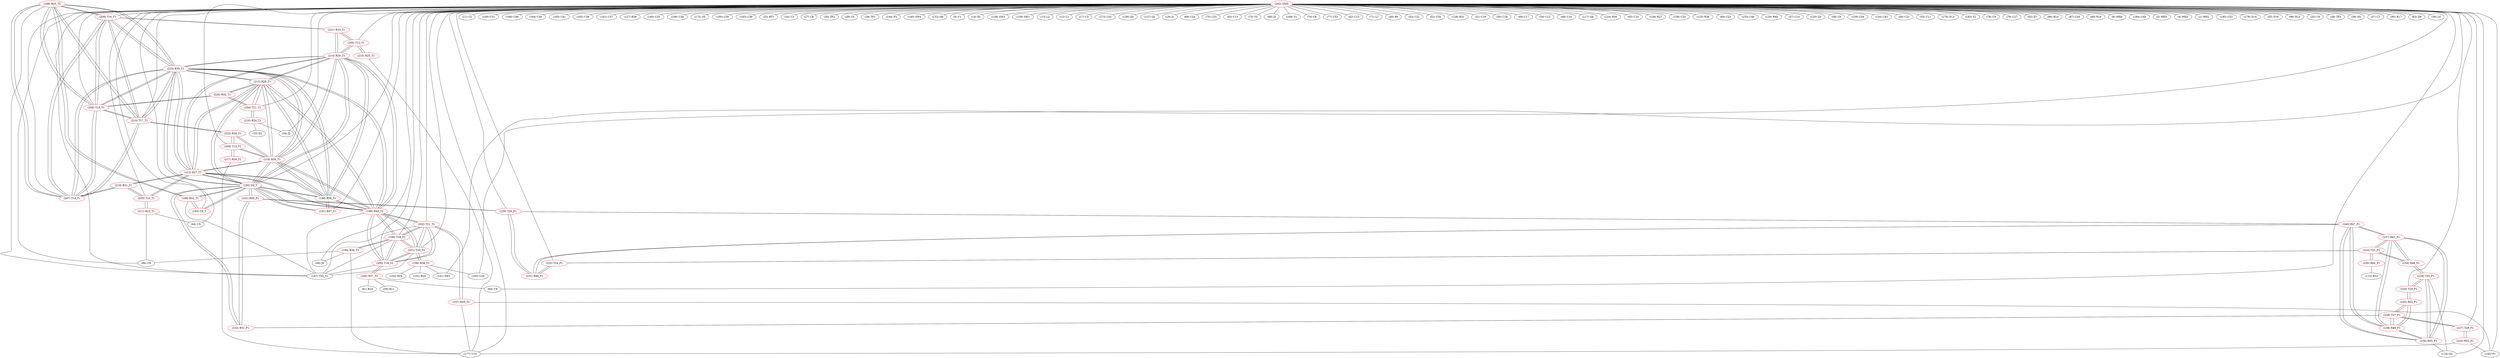 graph {
	188 [label="(188) R35_T2" color=red]
	209 [label="(209) T16_T1"]
	208 [label="(208) T15_T1"]
	223 [label="(223) R35_T1"]
	207 [label="(207) T14_T1"]
	210 [label="(210) T17_T1"]
	189 [label="(189) R52_T1"]
	187 [label="(187) T22_T1"]
	189 [label="(189) R52_T1" color=red]
	192 [label="(192) D2_T"]
	193 [label="(193) C8_T"]
	188 [label="(188) R35_T2"]
	187 [label="(187) T22_T1"]
	190 [label="(190) R58_T1" color=red]
	191 [label="(191) R57_T1"]
	192 [label="(192) D2_T"]
	214 [label="(214) R29_T1"]
	223 [label="(223) R35_T1"]
	198 [label="(198) R40_T2"]
	218 [label="(218) R30_T1"]
	212 [label="(212) R27_T1"]
	213 [label="(213) R28_T1"]
	191 [label="(191) R57_T1" color=red]
	190 [label="(190) R58_T1"]
	192 [label="(192) D2_T"]
	192 [label="(192) D2_T" color=red]
	189 [label="(189) R52_T1"]
	193 [label="(193) C8_T"]
	190 [label="(190) R58_T1"]
	191 [label="(191) R57_T1"]
	214 [label="(214) R29_T1"]
	223 [label="(223) R35_T1"]
	198 [label="(198) R40_T2"]
	218 [label="(218) R30_T1"]
	212 [label="(212) R27_T1"]
	213 [label="(213) R28_T1"]
	232 [label="(232) R51_P1"]
	241 [label="(241) R50_P1"]
	193 [label="(193) C8_T" color=red]
	192 [label="(192) D2_T"]
	189 [label="(189) R52_T1"]
	194 [label="(194) R36_T2" color=red]
	177 [label="(177) U10"]
	46 [label="(46) J4"]
	66 [label="(66) U6"]
	199 [label="(199) T18_T2"]
	195 [label="(195) R37_T2" color=red]
	64 [label="(64) U8"]
	61 [label="(61) R10"]
	59 [label="(59) R11"]
	200 [label="(200) T19_T2"]
	196 [label="(196) R38_T2" color=red]
	101 [label="(101) R20"]
	141 [label="(141) SW2"]
	102 [label="(102) R24"]
	103 [label="(103) C29"]
	201 [label="(201) T20_T2"]
	197 [label="(197) R39_T2" color=red]
	177 [label="(177) U10"]
	143 [label="(143) P1"]
	202 [label="(202) T21_T2"]
	198 [label="(198) R40_T2" color=red]
	214 [label="(214) R29_T1"]
	223 [label="(223) R35_T1"]
	218 [label="(218) R30_T1"]
	192 [label="(192) D2_T"]
	190 [label="(190) R58_T1"]
	212 [label="(212) R27_T1"]
	213 [label="(213) R28_T1"]
	187 [label="(187) T22_T1"]
	200 [label="(200) T19_T2"]
	199 [label="(199) T18_T2"]
	202 [label="(202) T21_T2"]
	201 [label="(201) T20_T2"]
	199 [label="(199) T18_T2" color=red]
	187 [label="(187) T22_T1"]
	200 [label="(200) T19_T2"]
	198 [label="(198) R40_T2"]
	202 [label="(202) T21_T2"]
	201 [label="(201) T20_T2"]
	194 [label="(194) R36_T2"]
	200 [label="(200) T19_T2" color=red]
	187 [label="(187) T22_T1"]
	199 [label="(199) T18_T2"]
	198 [label="(198) R40_T2"]
	202 [label="(202) T21_T2"]
	201 [label="(201) T20_T2"]
	195 [label="(195) R37_T2"]
	201 [label="(201) T20_T2" color=red]
	187 [label="(187) T22_T1"]
	200 [label="(200) T19_T2"]
	199 [label="(199) T18_T2"]
	198 [label="(198) R40_T2"]
	202 [label="(202) T21_T2"]
	196 [label="(196) R38_T2"]
	202 [label="(202) T21_T2" color=red]
	187 [label="(187) T22_T1"]
	200 [label="(200) T19_T2"]
	199 [label="(199) T18_T2"]
	198 [label="(198) R40_T2"]
	201 [label="(201) T20_T2"]
	197 [label="(197) R39_T2"]
	203 [label="(203) T10_T1" color=red]
	211 [label="(211) R23_T1"]
	219 [label="(219) R31_T1"]
	212 [label="(212) R27_T1"]
	204 [label="(204) T11_T1" color=red]
	216 [label="(216) R24_T1"]
	220 [label="(220) R32_T1"]
	213 [label="(213) R28_T1"]
	205 [label="(205) T12_T1" color=red]
	221 [label="(221) R33_T1"]
	214 [label="(214) R29_T1"]
	215 [label="(215) R25_T1"]
	206 [label="(206) T13_T1" color=red]
	218 [label="(218) R30_T1"]
	222 [label="(222) R34_T1"]
	217 [label="(217) R26_T1"]
	207 [label="(207) T14_T1" color=red]
	209 [label="(209) T16_T1"]
	208 [label="(208) T15_T1"]
	223 [label="(223) R35_T1"]
	210 [label="(210) T17_T1"]
	188 [label="(188) R35_T2"]
	219 [label="(219) R31_T1"]
	208 [label="(208) T15_T1" color=red]
	209 [label="(209) T16_T1"]
	223 [label="(223) R35_T1"]
	207 [label="(207) T14_T1"]
	210 [label="(210) T17_T1"]
	188 [label="(188) R35_T2"]
	220 [label="(220) R32_T1"]
	209 [label="(209) T16_T1" color=red]
	208 [label="(208) T15_T1"]
	223 [label="(223) R35_T1"]
	207 [label="(207) T14_T1"]
	210 [label="(210) T17_T1"]
	188 [label="(188) R35_T2"]
	221 [label="(221) R33_T1"]
	210 [label="(210) T17_T1" color=red]
	209 [label="(209) T16_T1"]
	208 [label="(208) T15_T1"]
	223 [label="(223) R35_T1"]
	207 [label="(207) T14_T1"]
	188 [label="(188) R35_T2"]
	222 [label="(222) R34_T1"]
	211 [label="(211) R23_T1" color=red]
	44 [label="(44) U5"]
	66 [label="(66) U6"]
	203 [label="(203) T10_T1"]
	212 [label="(212) R27_T1" color=red]
	214 [label="(214) R29_T1"]
	223 [label="(223) R35_T1"]
	198 [label="(198) R40_T2"]
	218 [label="(218) R30_T1"]
	192 [label="(192) D2_T"]
	190 [label="(190) R58_T1"]
	213 [label="(213) R28_T1"]
	203 [label="(203) T10_T1"]
	219 [label="(219) R31_T1"]
	213 [label="(213) R28_T1" color=red]
	214 [label="(214) R29_T1"]
	223 [label="(223) R35_T1"]
	198 [label="(198) R40_T2"]
	218 [label="(218) R30_T1"]
	192 [label="(192) D2_T"]
	190 [label="(190) R58_T1"]
	212 [label="(212) R27_T1"]
	220 [label="(220) R32_T1"]
	204 [label="(204) T11_T1"]
	214 [label="(214) R29_T1" color=red]
	223 [label="(223) R35_T1"]
	198 [label="(198) R40_T2"]
	218 [label="(218) R30_T1"]
	192 [label="(192) D2_T"]
	190 [label="(190) R58_T1"]
	212 [label="(212) R27_T1"]
	213 [label="(213) R28_T1"]
	221 [label="(221) R33_T1"]
	205 [label="(205) T12_T1"]
	215 [label="(215) R25_T1" color=red]
	177 [label="(177) U10"]
	205 [label="(205) T12_T1"]
	216 [label="(216) R24_T1" color=red]
	34 [label="(34) J2"]
	33 [label="(33) D2"]
	204 [label="(204) T11_T1"]
	217 [label="(217) R26_T1" color=red]
	177 [label="(177) U10"]
	206 [label="(206) T13_T1"]
	218 [label="(218) R30_T1" color=red]
	214 [label="(214) R29_T1"]
	223 [label="(223) R35_T1"]
	198 [label="(198) R40_T2"]
	192 [label="(192) D2_T"]
	190 [label="(190) R58_T1"]
	212 [label="(212) R27_T1"]
	213 [label="(213) R28_T1"]
	222 [label="(222) R34_T1"]
	206 [label="(206) T13_T1"]
	219 [label="(219) R31_T1" color=red]
	203 [label="(203) T10_T1"]
	212 [label="(212) R27_T1"]
	207 [label="(207) T14_T1"]
	220 [label="(220) R32_T1" color=red]
	208 [label="(208) T15_T1"]
	213 [label="(213) R28_T1"]
	204 [label="(204) T11_T1"]
	221 [label="(221) R33_T1" color=red]
	209 [label="(209) T16_T1"]
	214 [label="(214) R29_T1"]
	205 [label="(205) T12_T1"]
	222 [label="(222) R34_T1" color=red]
	210 [label="(210) T17_T1"]
	218 [label="(218) R30_T1"]
	206 [label="(206) T13_T1"]
	223 [label="(223) R35_T1" color=red]
	214 [label="(214) R29_T1"]
	198 [label="(198) R40_T2"]
	218 [label="(218) R30_T1"]
	192 [label="(192) D2_T"]
	190 [label="(190) R58_T1"]
	212 [label="(212) R27_T1"]
	213 [label="(213) R28_T1"]
	209 [label="(209) T16_T1"]
	208 [label="(208) T15_T1"]
	207 [label="(207) T14_T1"]
	210 [label="(210) T17_T1"]
	188 [label="(188) R35_T2"]
	224 [label="(224) T23_P1" color=red]
	234 [label="(234) R48_P1"]
	237 [label="(237) R43_P1"]
	225 [label="(225) T24_P1"]
	230 [label="(230) R44_P1"]
	225 [label="(225) T24_P1" color=red]
	231 [label="(231) R46_P1"]
	224 [label="(224) T23_P1"]
	226 [label="(226) T27_P1" color=red]
	232 [label="(232) R51_P1"]
	227 [label="(227) T28_P1"]
	235 [label="(235) R53_P1"]
	238 [label="(238) R49_P1"]
	227 [label="(227) T28_P1" color=red]
	233 [label="(233) R52_P1"]
	226 [label="(226) T27_P1"]
	228 [label="(228) T25_P1" color=red]
	229 [label="(229) T29_P1"]
	234 [label="(234) R48_P1"]
	236 [label="(236) R45_P1"]
	114 [label="(114) Q2"]
	229 [label="(229) T29_P1" color=red]
	228 [label="(228) T25_P1"]
	235 [label="(235) R53_P1"]
	230 [label="(230) R44_P1" color=red]
	115 [label="(115) R32"]
	224 [label="(224) T23_P1"]
	231 [label="(231) R46_P1" color=red]
	239 [label="(239) T26_P1"]
	240 [label="(240) R47_P1"]
	225 [label="(225) T24_P1"]
	232 [label="(232) R51_P1" color=red]
	226 [label="(226) T27_P1"]
	241 [label="(241) R50_P1"]
	192 [label="(192) D2_T"]
	233 [label="(233) R52_P1" color=red]
	177 [label="(177) U10"]
	143 [label="(143) P1"]
	227 [label="(227) T28_P1"]
	234 [label="(234) R48_P1" color=red]
	228 [label="(228) T25_P1"]
	224 [label="(224) T23_P1"]
	237 [label="(237) R43_P1"]
	235 [label="(235) R53_P1" color=red]
	229 [label="(229) T29_P1"]
	226 [label="(226) T27_P1"]
	238 [label="(238) R49_P1"]
	236 [label="(236) R45_P1" color=red]
	240 [label="(240) R47_P1"]
	237 [label="(237) R43_P1"]
	238 [label="(238) R49_P1"]
	228 [label="(228) T25_P1"]
	114 [label="(114) Q2"]
	237 [label="(237) R43_P1" color=red]
	234 [label="(234) R48_P1"]
	224 [label="(224) T23_P1"]
	240 [label="(240) R47_P1"]
	236 [label="(236) R45_P1"]
	238 [label="(238) R49_P1"]
	238 [label="(238) R49_P1" color=red]
	240 [label="(240) R47_P1"]
	236 [label="(236) R45_P1"]
	237 [label="(237) R43_P1"]
	226 [label="(226) T27_P1"]
	235 [label="(235) R53_P1"]
	239 [label="(239) T26_P1" color=red]
	241 [label="(241) R50_P1"]
	231 [label="(231) R46_P1"]
	240 [label="(240) R47_P1"]
	240 [label="(240) R47_P1" color=red]
	236 [label="(236) R45_P1"]
	237 [label="(237) R43_P1"]
	238 [label="(238) R49_P1"]
	239 [label="(239) T26_P1"]
	231 [label="(231) R46_P1"]
	241 [label="(241) R50_P1" color=red]
	239 [label="(239) T26_P1"]
	232 [label="(232) R51_P1"]
	192 [label="(192) D2_T"]
	242 [label="(242) GND" color=red]
	11 [label="(11) C2"]
	109 [label="(109) C31"]
	166 [label="(166) C48"]
	164 [label="(164) C40"]
	165 [label="(165) C41"]
	162 [label="(162) C38"]
	161 [label="(161) C37"]
	103 [label="(103) C29"]
	64 [label="(64) U8"]
	127 [label="(127) R39"]
	160 [label="(160) C35"]
	114 [label="(114) Q2"]
	106 [label="(106) C30"]
	175 [label="(175) S5"]
	100 [label="(100) C28"]
	163 [label="(163) C39"]
	25 [label="(25) BT1"]
	24 [label="(24) U3"]
	27 [label="(27) C6"]
	177 [label="(177) U10"]
	30 [label="(30) TP2"]
	28 [label="(28) C5"]
	29 [label="(29) TP1"]
	144 [label="(144) P2"]
	140 [label="(140) SW4"]
	141 [label="(141) SW2"]
	132 [label="(132) Q6"]
	9 [label="(9) U1"]
	14 [label="(14) R1"]
	139 [label="(139) SW3"]
	138 [label="(138) SW1"]
	13 [label="(13) L2"]
	12 [label="(12) C1"]
	17 [label="(17) C3"]
	173 [label="(173) C42"]
	136 [label="(136) Q5"]
	137 [label="(137) Q1"]
	19 [label="(19) J1"]
	69 [label="(69) C24"]
	70 [label="(70) C25"]
	44 [label="(44) U5"]
	43 [label="(43) C13"]
	75 [label="(75) Y3"]
	68 [label="(68) J3"]
	169 [label="(169) Y1"]
	76 [label="(76) C8"]
	77 [label="(77) C53"]
	42 [label="(42) C15"]
	46 [label="(46) J4"]
	71 [label="(71) L7"]
	40 [label="(40) R4"]
	66 [label="(66) U6"]
	53 [label="(53) C21"]
	52 [label="(52) C20"]
	128 [label="(128) R31"]
	51 [label="(51) C19"]
	50 [label="(50) C18"]
	49 [label="(49) C17"]
	54 [label="(54) C12"]
	48 [label="(48) C16"]
	117 [label="(117) Q4"]
	124 [label="(124) R30"]
	65 [label="(65) C10"]
	126 [label="(126) R27"]
	158 [label="(158) C33"]
	125 [label="(125) R36"]
	60 [label="(60) C23"]
	155 [label="(155) C46"]
	129 [label="(129) R40"]
	57 [label="(57) C14"]
	120 [label="(120) Q3"]
	58 [label="(58) C9"]
	159 [label="(159) C34"]
	154 [label="(154) C43"]
	56 [label="(56) C22"]
	55 [label="(55) C11"]
	143 [label="(143) P1"]
	178 [label="(178) D13"]
	183 [label="(183) Y2"]
	78 [label="(78) U9"]
	79 [label="(79) C27"]
	82 [label="(82) D7"]
	86 [label="(86) R14"]
	87 [label="(87) C26"]
	90 [label="(90) R18"]
	6 [label="(6) MH4"]
	184 [label="(184) C49"]
	5 [label="(5) MH3"]
	4 [label="(4) MH2"]
	1 [label="(1) MH1"]
	185 [label="(185) C52"]
	179 [label="(179) D14"]
	35 [label="(35) D16"]
	34 [label="(34) J2"]
	96 [label="(96) R12"]
	32 [label="(32) C4"]
	38 [label="(38) TP3"]
	39 [label="(39) D5"]
	37 [label="(37) C7"]
	95 [label="(95) R17"]
	83 [label="(83) D9"]
	36 [label="(36) L4"]
	201 [label="(201) T20_T2"]
	199 [label="(199) T18_T2"]
	200 [label="(200) T19_T2"]
	202 [label="(202) T21_T2"]
	191 [label="(191) R57_T1"]
	187 [label="(187) T22_T1"]
	192 [label="(192) D2_T"]
	204 [label="(204) T11_T1"]
	209 [label="(209) T16_T1"]
	210 [label="(210) T17_T1"]
	203 [label="(203) T10_T1"]
	205 [label="(205) T12_T1"]
	206 [label="(206) T13_T1"]
	207 [label="(207) T14_T1"]
	208 [label="(208) T15_T1"]
	193 [label="(193) C8_T"]
	239 [label="(239) T26_P1"]
	225 [label="(225) T24_P1"]
	229 [label="(229) T29_P1"]
	227 [label="(227) T28_P1"]
	188 -- 209
	188 -- 208
	188 -- 223
	188 -- 207
	188 -- 210
	188 -- 189
	188 -- 187
	189 -- 192
	189 -- 193
	189 -- 188
	189 -- 187
	190 -- 191
	190 -- 192
	190 -- 214
	190 -- 223
	190 -- 198
	190 -- 218
	190 -- 212
	190 -- 213
	191 -- 190
	191 -- 192
	192 -- 189
	192 -- 193
	192 -- 190
	192 -- 191
	192 -- 214
	192 -- 223
	192 -- 198
	192 -- 218
	192 -- 212
	192 -- 213
	192 -- 232
	192 -- 241
	193 -- 192
	193 -- 189
	194 -- 177
	194 -- 46
	194 -- 66
	194 -- 199
	195 -- 64
	195 -- 61
	195 -- 59
	195 -- 200
	196 -- 101
	196 -- 141
	196 -- 102
	196 -- 103
	196 -- 201
	197 -- 177
	197 -- 143
	197 -- 202
	198 -- 214
	198 -- 223
	198 -- 218
	198 -- 192
	198 -- 190
	198 -- 212
	198 -- 213
	198 -- 187
	198 -- 200
	198 -- 199
	198 -- 202
	198 -- 201
	199 -- 187
	199 -- 200
	199 -- 198
	199 -- 202
	199 -- 201
	199 -- 194
	200 -- 187
	200 -- 199
	200 -- 198
	200 -- 202
	200 -- 201
	200 -- 195
	201 -- 187
	201 -- 200
	201 -- 199
	201 -- 198
	201 -- 202
	201 -- 196
	202 -- 187
	202 -- 200
	202 -- 199
	202 -- 198
	202 -- 201
	202 -- 197
	203 -- 211
	203 -- 219
	203 -- 212
	204 -- 216
	204 -- 220
	204 -- 213
	205 -- 221
	205 -- 214
	205 -- 215
	206 -- 218
	206 -- 222
	206 -- 217
	207 -- 209
	207 -- 208
	207 -- 223
	207 -- 210
	207 -- 188
	207 -- 219
	208 -- 209
	208 -- 223
	208 -- 207
	208 -- 210
	208 -- 188
	208 -- 220
	209 -- 208
	209 -- 223
	209 -- 207
	209 -- 210
	209 -- 188
	209 -- 221
	210 -- 209
	210 -- 208
	210 -- 223
	210 -- 207
	210 -- 188
	210 -- 222
	211 -- 44
	211 -- 66
	211 -- 203
	212 -- 214
	212 -- 223
	212 -- 198
	212 -- 218
	212 -- 192
	212 -- 190
	212 -- 213
	212 -- 203
	212 -- 219
	213 -- 214
	213 -- 223
	213 -- 198
	213 -- 218
	213 -- 192
	213 -- 190
	213 -- 212
	213 -- 220
	213 -- 204
	214 -- 223
	214 -- 198
	214 -- 218
	214 -- 192
	214 -- 190
	214 -- 212
	214 -- 213
	214 -- 221
	214 -- 205
	215 -- 177
	215 -- 205
	216 -- 34
	216 -- 33
	216 -- 204
	217 -- 177
	217 -- 206
	218 -- 214
	218 -- 223
	218 -- 198
	218 -- 192
	218 -- 190
	218 -- 212
	218 -- 213
	218 -- 222
	218 -- 206
	219 -- 203
	219 -- 212
	219 -- 207
	220 -- 208
	220 -- 213
	220 -- 204
	221 -- 209
	221 -- 214
	221 -- 205
	222 -- 210
	222 -- 218
	222 -- 206
	223 -- 214
	223 -- 198
	223 -- 218
	223 -- 192
	223 -- 190
	223 -- 212
	223 -- 213
	223 -- 209
	223 -- 208
	223 -- 207
	223 -- 210
	223 -- 188
	224 -- 234
	224 -- 237
	224 -- 225
	224 -- 230
	225 -- 231
	225 -- 224
	226 -- 232
	226 -- 227
	226 -- 235
	226 -- 238
	227 -- 233
	227 -- 226
	228 -- 229
	228 -- 234
	228 -- 236
	228 -- 114
	229 -- 228
	229 -- 235
	230 -- 115
	230 -- 224
	231 -- 239
	231 -- 240
	231 -- 225
	232 -- 226
	232 -- 241
	232 -- 192
	233 -- 177
	233 -- 143
	233 -- 227
	234 -- 228
	234 -- 224
	234 -- 237
	235 -- 229
	235 -- 226
	235 -- 238
	236 -- 240
	236 -- 237
	236 -- 238
	236 -- 228
	236 -- 114
	237 -- 234
	237 -- 224
	237 -- 240
	237 -- 236
	237 -- 238
	238 -- 240
	238 -- 236
	238 -- 237
	238 -- 226
	238 -- 235
	239 -- 241
	239 -- 231
	239 -- 240
	240 -- 236
	240 -- 237
	240 -- 238
	240 -- 239
	240 -- 231
	241 -- 239
	241 -- 232
	241 -- 192
	242 -- 11
	242 -- 109
	242 -- 166
	242 -- 164
	242 -- 165
	242 -- 162
	242 -- 161
	242 -- 103
	242 -- 64
	242 -- 127
	242 -- 160
	242 -- 114
	242 -- 106
	242 -- 175
	242 -- 100
	242 -- 163
	242 -- 25
	242 -- 24
	242 -- 27
	242 -- 177
	242 -- 30
	242 -- 28
	242 -- 29
	242 -- 144
	242 -- 140
	242 -- 141
	242 -- 132
	242 -- 9
	242 -- 14
	242 -- 139
	242 -- 138
	242 -- 13
	242 -- 12
	242 -- 17
	242 -- 173
	242 -- 136
	242 -- 137
	242 -- 19
	242 -- 69
	242 -- 70
	242 -- 44
	242 -- 43
	242 -- 75
	242 -- 68
	242 -- 169
	242 -- 76
	242 -- 77
	242 -- 42
	242 -- 46
	242 -- 71
	242 -- 40
	242 -- 66
	242 -- 53
	242 -- 52
	242 -- 128
	242 -- 51
	242 -- 50
	242 -- 49
	242 -- 54
	242 -- 48
	242 -- 117
	242 -- 124
	242 -- 65
	242 -- 126
	242 -- 158
	242 -- 125
	242 -- 60
	242 -- 155
	242 -- 129
	242 -- 57
	242 -- 120
	242 -- 58
	242 -- 159
	242 -- 154
	242 -- 56
	242 -- 55
	242 -- 143
	242 -- 178
	242 -- 183
	242 -- 78
	242 -- 79
	242 -- 82
	242 -- 86
	242 -- 87
	242 -- 90
	242 -- 6
	242 -- 184
	242 -- 5
	242 -- 4
	242 -- 1
	242 -- 185
	242 -- 179
	242 -- 35
	242 -- 34
	242 -- 96
	242 -- 32
	242 -- 38
	242 -- 39
	242 -- 37
	242 -- 95
	242 -- 83
	242 -- 36
	242 -- 201
	242 -- 199
	242 -- 200
	242 -- 202
	242 -- 191
	242 -- 187
	242 -- 192
	242 -- 204
	242 -- 209
	242 -- 210
	242 -- 203
	242 -- 205
	242 -- 206
	242 -- 207
	242 -- 208
	242 -- 193
	242 -- 239
	242 -- 225
	242 -- 229
	242 -- 227
}